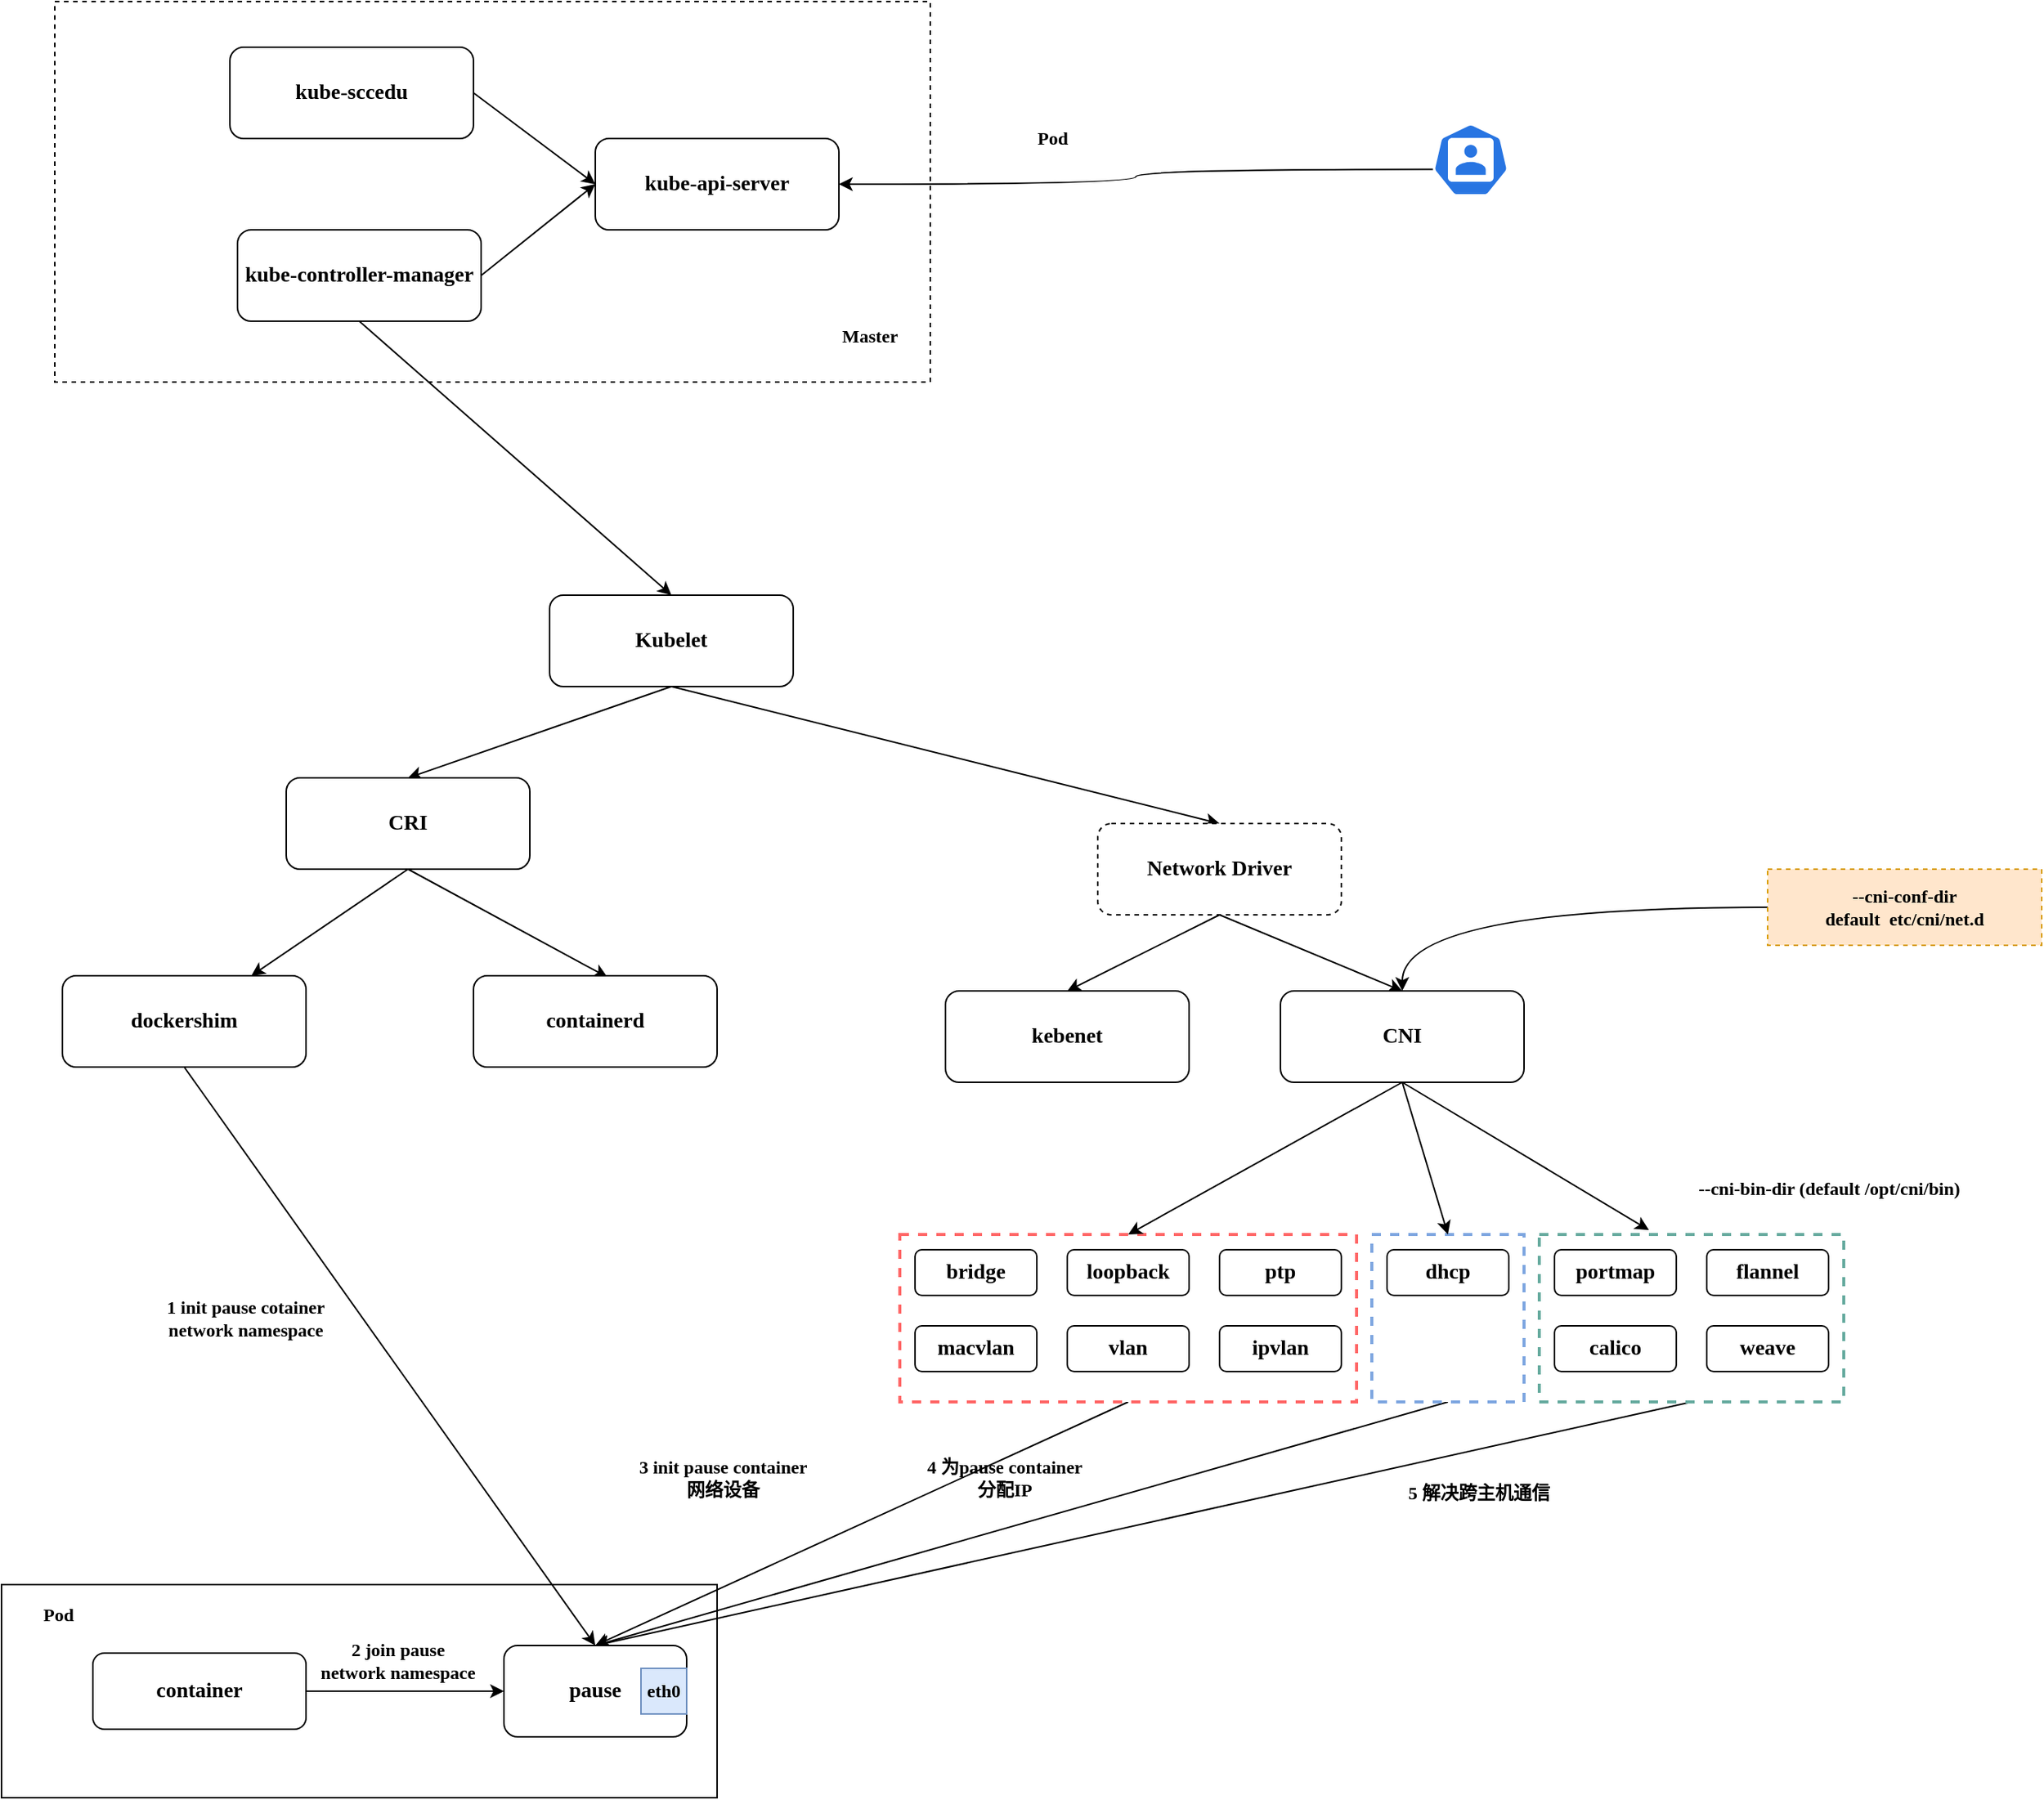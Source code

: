 <mxfile version="13.8.1" type="github">
  <diagram id="p1-o60XN3pzjEzgT1OOZ" name="第 1 页">
    <mxGraphModel dx="2875" dy="1949" grid="1" gridSize="10" guides="1" tooltips="1" connect="1" arrows="1" fold="1" page="1" pageScale="1" pageWidth="827" pageHeight="1169" math="0" shadow="0">
      <root>
        <mxCell id="0" />
        <mxCell id="1" parent="0" />
        <mxCell id="lgo9fEez4VAcPB54e2uQ-43" value="" style="rounded=0;whiteSpace=wrap;html=1;dashed=1;strokeWidth=1;" vertex="1" parent="1">
          <mxGeometry x="-45" y="-90" width="575" height="250" as="geometry" />
        </mxCell>
        <mxCell id="T4DYZ1FT2uXp3QGceV7x-27" value="" style="rounded=0;whiteSpace=wrap;html=1;" parent="1" vertex="1">
          <mxGeometry x="-80" y="950" width="470" height="140" as="geometry" />
        </mxCell>
        <mxCell id="lgo9fEez4VAcPB54e2uQ-24" style="edgeStyle=none;rounded=0;orthogonalLoop=1;jettySize=auto;html=1;exitX=0.5;exitY=1;exitDx=0;exitDy=0;entryX=0.5;entryY=0;entryDx=0;entryDy=0;" edge="1" parent="1" source="lgo9fEez4VAcPB54e2uQ-17" target="T4DYZ1FT2uXp3QGceV7x-24">
          <mxGeometry relative="1" as="geometry">
            <mxPoint x="820" y="850" as="sourcePoint" />
          </mxGeometry>
        </mxCell>
        <mxCell id="lgo9fEez4VAcPB54e2uQ-31" style="edgeStyle=none;rounded=0;orthogonalLoop=1;jettySize=auto;html=1;exitX=0.5;exitY=1;exitDx=0;exitDy=0;entryX=0.5;entryY=0;entryDx=0;entryDy=0;" edge="1" parent="1" source="lgo9fEez4VAcPB54e2uQ-19" target="T4DYZ1FT2uXp3QGceV7x-24">
          <mxGeometry relative="1" as="geometry" />
        </mxCell>
        <mxCell id="lgo9fEez4VAcPB54e2uQ-19" value="" style="rounded=0;whiteSpace=wrap;html=1;dashed=1;strokeColor=#67AB9F;strokeWidth=2;" vertex="1" parent="1">
          <mxGeometry x="930" y="720" width="200" height="110" as="geometry" />
        </mxCell>
        <mxCell id="lgo9fEez4VAcPB54e2uQ-30" style="edgeStyle=none;rounded=0;orthogonalLoop=1;jettySize=auto;html=1;exitX=0.5;exitY=1;exitDx=0;exitDy=0;entryX=0.5;entryY=0;entryDx=0;entryDy=0;" edge="1" parent="1" source="lgo9fEez4VAcPB54e2uQ-18" target="T4DYZ1FT2uXp3QGceV7x-24">
          <mxGeometry relative="1" as="geometry" />
        </mxCell>
        <mxCell id="lgo9fEez4VAcPB54e2uQ-18" value="" style="rounded=0;whiteSpace=wrap;html=1;dashed=1;strokeColor=#7EA6E0;strokeWidth=2;" vertex="1" parent="1">
          <mxGeometry x="820" y="720" width="100" height="110" as="geometry" />
        </mxCell>
        <mxCell id="lgo9fEez4VAcPB54e2uQ-17" value="" style="rounded=0;whiteSpace=wrap;html=1;dashed=1;strokeColor=#FF6666;strokeWidth=2;" vertex="1" parent="1">
          <mxGeometry x="510" y="720" width="300" height="110" as="geometry" />
        </mxCell>
        <mxCell id="T4DYZ1FT2uXp3QGceV7x-1" value="&lt;font face=&quot;Comic Sans MS&quot; style=&quot;font-size: 14px&quot;&gt;&lt;b&gt;kube-api-server&lt;/b&gt;&lt;/font&gt;" style="rounded=1;whiteSpace=wrap;html=1;" parent="1" vertex="1">
          <mxGeometry x="310" width="160" height="60" as="geometry" />
        </mxCell>
        <mxCell id="T4DYZ1FT2uXp3QGceV7x-3" value="&lt;font face=&quot;Comic Sans MS&quot;&gt;&lt;b&gt;Master&lt;/b&gt;&lt;/font&gt;" style="text;html=1;resizable=0;autosize=1;align=center;verticalAlign=middle;points=[];fillColor=none;strokeColor=none;rounded=0;" parent="1" vertex="1">
          <mxGeometry x="460" y="120" width="60" height="20" as="geometry" />
        </mxCell>
        <mxCell id="lgo9fEez4VAcPB54e2uQ-42" style="edgeStyle=orthogonalEdgeStyle;curved=1;rounded=0;orthogonalLoop=1;jettySize=auto;html=1;exitX=0.005;exitY=0.63;exitDx=0;exitDy=0;exitPerimeter=0;" edge="1" parent="1" source="T4DYZ1FT2uXp3QGceV7x-5" target="T4DYZ1FT2uXp3QGceV7x-1">
          <mxGeometry relative="1" as="geometry" />
        </mxCell>
        <mxCell id="T4DYZ1FT2uXp3QGceV7x-5" value="" style="html=1;dashed=0;whitespace=wrap;fillColor=#2875E2;strokeColor=#ffffff;points=[[0.005,0.63,0],[0.1,0.2,0],[0.9,0.2,0],[0.5,0,0],[0.995,0.63,0],[0.72,0.99,0],[0.5,1,0],[0.28,0.99,0]];shape=mxgraph.kubernetes.icon;prIcon=user;rounded=1;" parent="1" vertex="1">
          <mxGeometry x="860" y="-10" width="50" height="48" as="geometry" />
        </mxCell>
        <mxCell id="T4DYZ1FT2uXp3QGceV7x-7" value="&lt;font face=&quot;Comic Sans MS&quot;&gt;&lt;b&gt;Pod&lt;/b&gt;&lt;/font&gt;" style="text;html=1;resizable=0;autosize=1;align=center;verticalAlign=middle;points=[];fillColor=none;strokeColor=none;rounded=0;" parent="1" vertex="1">
          <mxGeometry x="590" y="-10" width="40" height="20" as="geometry" />
        </mxCell>
        <mxCell id="T4DYZ1FT2uXp3QGceV7x-19" style="edgeStyle=none;rounded=0;orthogonalLoop=1;jettySize=auto;html=1;exitX=0.5;exitY=1;exitDx=0;exitDy=0;entryX=0.5;entryY=0;entryDx=0;entryDy=0;" parent="1" source="T4DYZ1FT2uXp3QGceV7x-9" target="T4DYZ1FT2uXp3QGceV7x-10" edge="1">
          <mxGeometry relative="1" as="geometry" />
        </mxCell>
        <mxCell id="T4DYZ1FT2uXp3QGceV7x-20" style="edgeStyle=none;rounded=0;orthogonalLoop=1;jettySize=auto;html=1;exitX=0.5;exitY=1;exitDx=0;exitDy=0;entryX=0.5;entryY=0;entryDx=0;entryDy=0;" parent="1" source="T4DYZ1FT2uXp3QGceV7x-9" target="T4DYZ1FT2uXp3QGceV7x-11" edge="1">
          <mxGeometry relative="1" as="geometry" />
        </mxCell>
        <mxCell id="T4DYZ1FT2uXp3QGceV7x-9" value="&lt;font face=&quot;Comic Sans MS&quot; style=&quot;font-size: 14px&quot;&gt;&lt;b&gt;Kubelet&lt;/b&gt;&lt;/font&gt;" style="rounded=1;whiteSpace=wrap;html=1;" parent="1" vertex="1">
          <mxGeometry x="280" y="300" width="160" height="60" as="geometry" />
        </mxCell>
        <mxCell id="T4DYZ1FT2uXp3QGceV7x-17" style="rounded=0;orthogonalLoop=1;jettySize=auto;html=1;exitX=0.5;exitY=1;exitDx=0;exitDy=0;" parent="1" source="T4DYZ1FT2uXp3QGceV7x-10" target="T4DYZ1FT2uXp3QGceV7x-14" edge="1">
          <mxGeometry relative="1" as="geometry" />
        </mxCell>
        <mxCell id="T4DYZ1FT2uXp3QGceV7x-18" style="edgeStyle=none;rounded=0;orthogonalLoop=1;jettySize=auto;html=1;exitX=0.5;exitY=1;exitDx=0;exitDy=0;entryX=0.55;entryY=0.017;entryDx=0;entryDy=0;entryPerimeter=0;" parent="1" source="T4DYZ1FT2uXp3QGceV7x-10" target="T4DYZ1FT2uXp3QGceV7x-16" edge="1">
          <mxGeometry relative="1" as="geometry" />
        </mxCell>
        <mxCell id="T4DYZ1FT2uXp3QGceV7x-10" value="&lt;font face=&quot;Comic Sans MS&quot; style=&quot;font-size: 14px&quot;&gt;&lt;b&gt;CRI&lt;/b&gt;&lt;/font&gt;" style="rounded=1;whiteSpace=wrap;html=1;" parent="1" vertex="1">
          <mxGeometry x="107" y="420" width="160" height="60" as="geometry" />
        </mxCell>
        <mxCell id="T4DYZ1FT2uXp3QGceV7x-21" style="edgeStyle=none;rounded=0;orthogonalLoop=1;jettySize=auto;html=1;exitX=0.5;exitY=1;exitDx=0;exitDy=0;entryX=0.5;entryY=0;entryDx=0;entryDy=0;" parent="1" source="T4DYZ1FT2uXp3QGceV7x-11" target="T4DYZ1FT2uXp3QGceV7x-12" edge="1">
          <mxGeometry relative="1" as="geometry" />
        </mxCell>
        <mxCell id="T4DYZ1FT2uXp3QGceV7x-22" style="edgeStyle=none;rounded=0;orthogonalLoop=1;jettySize=auto;html=1;exitX=0.5;exitY=1;exitDx=0;exitDy=0;entryX=0.5;entryY=0;entryDx=0;entryDy=0;" parent="1" source="T4DYZ1FT2uXp3QGceV7x-11" target="T4DYZ1FT2uXp3QGceV7x-13" edge="1">
          <mxGeometry relative="1" as="geometry" />
        </mxCell>
        <mxCell id="T4DYZ1FT2uXp3QGceV7x-11" value="&lt;font face=&quot;Comic Sans MS&quot; style=&quot;font-size: 14px&quot;&gt;&lt;b&gt;Network Driver&lt;/b&gt;&lt;/font&gt;" style="rounded=1;whiteSpace=wrap;html=1;dashed=1;" parent="1" vertex="1">
          <mxGeometry x="640" y="450" width="160" height="60" as="geometry" />
        </mxCell>
        <mxCell id="T4DYZ1FT2uXp3QGceV7x-12" value="&lt;font face=&quot;Comic Sans MS&quot; style=&quot;font-size: 14px&quot;&gt;&lt;b&gt;kebenet&lt;/b&gt;&lt;/font&gt;" style="rounded=1;whiteSpace=wrap;html=1;" parent="1" vertex="1">
          <mxGeometry x="540" y="560" width="160" height="60" as="geometry" />
        </mxCell>
        <mxCell id="lgo9fEez4VAcPB54e2uQ-23" style="edgeStyle=none;rounded=0;orthogonalLoop=1;jettySize=auto;html=1;entryX=0.5;entryY=0;entryDx=0;entryDy=0;exitX=0.5;exitY=1;exitDx=0;exitDy=0;" edge="1" parent="1" source="T4DYZ1FT2uXp3QGceV7x-13" target="lgo9fEez4VAcPB54e2uQ-17">
          <mxGeometry relative="1" as="geometry">
            <mxPoint x="840" y="630" as="sourcePoint" />
            <mxPoint x="820" y="700" as="targetPoint" />
          </mxGeometry>
        </mxCell>
        <mxCell id="lgo9fEez4VAcPB54e2uQ-25" style="edgeStyle=none;rounded=0;orthogonalLoop=1;jettySize=auto;html=1;exitX=0.5;exitY=1;exitDx=0;exitDy=0;entryX=0.5;entryY=0;entryDx=0;entryDy=0;" edge="1" parent="1" source="T4DYZ1FT2uXp3QGceV7x-13" target="lgo9fEez4VAcPB54e2uQ-18">
          <mxGeometry relative="1" as="geometry" />
        </mxCell>
        <mxCell id="lgo9fEez4VAcPB54e2uQ-26" style="edgeStyle=none;rounded=0;orthogonalLoop=1;jettySize=auto;html=1;exitX=0.5;exitY=1;exitDx=0;exitDy=0;entryX=0.36;entryY=-0.027;entryDx=0;entryDy=0;entryPerimeter=0;" edge="1" parent="1" source="T4DYZ1FT2uXp3QGceV7x-13" target="lgo9fEez4VAcPB54e2uQ-19">
          <mxGeometry relative="1" as="geometry" />
        </mxCell>
        <mxCell id="T4DYZ1FT2uXp3QGceV7x-13" value="&lt;font face=&quot;Comic Sans MS&quot; style=&quot;font-size: 14px&quot;&gt;&lt;b&gt;CNI&lt;/b&gt;&lt;/font&gt;" style="rounded=1;whiteSpace=wrap;html=1;" parent="1" vertex="1">
          <mxGeometry x="760" y="560" width="160" height="60" as="geometry" />
        </mxCell>
        <mxCell id="T4DYZ1FT2uXp3QGceV7x-35" style="edgeStyle=none;rounded=0;orthogonalLoop=1;jettySize=auto;html=1;exitX=0.5;exitY=1;exitDx=0;exitDy=0;entryX=0.5;entryY=0;entryDx=0;entryDy=0;" parent="1" source="T4DYZ1FT2uXp3QGceV7x-14" target="T4DYZ1FT2uXp3QGceV7x-24" edge="1">
          <mxGeometry relative="1" as="geometry" />
        </mxCell>
        <mxCell id="T4DYZ1FT2uXp3QGceV7x-14" value="&lt;font face=&quot;Comic Sans MS&quot; style=&quot;font-size: 14px&quot;&gt;&lt;b&gt;dockershim&lt;/b&gt;&lt;/font&gt;" style="rounded=1;whiteSpace=wrap;html=1;" parent="1" vertex="1">
          <mxGeometry x="-40" y="550" width="160" height="60" as="geometry" />
        </mxCell>
        <mxCell id="T4DYZ1FT2uXp3QGceV7x-16" value="&lt;font face=&quot;Comic Sans MS&quot; style=&quot;font-size: 14px&quot;&gt;&lt;b&gt;containerd&lt;/b&gt;&lt;/font&gt;" style="rounded=1;whiteSpace=wrap;html=1;" parent="1" vertex="1">
          <mxGeometry x="230" y="550" width="160" height="60" as="geometry" />
        </mxCell>
        <mxCell id="T4DYZ1FT2uXp3QGceV7x-24" value="&lt;font face=&quot;Comic Sans MS&quot; style=&quot;font-size: 14px&quot;&gt;&lt;b&gt;pause&lt;/b&gt;&lt;/font&gt;" style="rounded=1;whiteSpace=wrap;html=1;" parent="1" vertex="1">
          <mxGeometry x="250" y="990" width="120" height="60" as="geometry" />
        </mxCell>
        <mxCell id="T4DYZ1FT2uXp3QGceV7x-29" style="edgeStyle=none;rounded=0;orthogonalLoop=1;jettySize=auto;html=1;exitX=1;exitY=0.5;exitDx=0;exitDy=0;entryX=0;entryY=0.5;entryDx=0;entryDy=0;" parent="1" source="T4DYZ1FT2uXp3QGceV7x-25" target="T4DYZ1FT2uXp3QGceV7x-24" edge="1">
          <mxGeometry relative="1" as="geometry" />
        </mxCell>
        <mxCell id="T4DYZ1FT2uXp3QGceV7x-25" value="&lt;font face=&quot;Comic Sans MS&quot; style=&quot;font-size: 14px&quot;&gt;&lt;b&gt;container&lt;/b&gt;&lt;/font&gt;" style="rounded=1;whiteSpace=wrap;html=1;" parent="1" vertex="1">
          <mxGeometry x="-20" y="995" width="140" height="50" as="geometry" />
        </mxCell>
        <mxCell id="T4DYZ1FT2uXp3QGceV7x-31" value="&lt;font face=&quot;Comic Sans MS&quot;&gt;&lt;b&gt;eth0&lt;/b&gt;&lt;/font&gt;" style="rounded=0;whiteSpace=wrap;html=1;fillColor=#dae8fc;strokeColor=#6c8ebf;" parent="1" vertex="1">
          <mxGeometry x="340" y="1005" width="30" height="30" as="geometry" />
        </mxCell>
        <mxCell id="T4DYZ1FT2uXp3QGceV7x-33" style="edgeStyle=none;rounded=0;orthogonalLoop=1;jettySize=auto;html=1;exitX=1;exitY=0;exitDx=0;exitDy=0;" parent="1" source="T4DYZ1FT2uXp3QGceV7x-27" target="T4DYZ1FT2uXp3QGceV7x-27" edge="1">
          <mxGeometry relative="1" as="geometry" />
        </mxCell>
        <mxCell id="T4DYZ1FT2uXp3QGceV7x-36" value="&lt;font face=&quot;Comic Sans MS&quot;&gt;&lt;b&gt;Pod&lt;/b&gt;&lt;/font&gt;" style="text;html=1;resizable=0;autosize=1;align=center;verticalAlign=middle;points=[];fillColor=none;strokeColor=none;rounded=0;" parent="1" vertex="1">
          <mxGeometry x="-63" y="960" width="40" height="20" as="geometry" />
        </mxCell>
        <mxCell id="T4DYZ1FT2uXp3QGceV7x-37" value="&lt;font face=&quot;Comic Sans MS&quot;&gt;&lt;b&gt;2 join pause&lt;br&gt;network namespace&lt;/b&gt;&lt;/font&gt;" style="text;html=1;resizable=0;autosize=1;align=center;verticalAlign=middle;points=[];fillColor=none;strokeColor=none;rounded=0;" parent="1" vertex="1">
          <mxGeometry x="115" y="980" width="130" height="40" as="geometry" />
        </mxCell>
        <mxCell id="lgo9fEez4VAcPB54e2uQ-1" value="&lt;font face=&quot;Comic Sans MS&quot;&gt;&lt;b&gt;1 init pause cotainer&lt;br&gt;network namespace&lt;/b&gt;&lt;/font&gt;" style="text;html=1;resizable=0;autosize=1;align=center;verticalAlign=middle;points=[];fillColor=none;strokeColor=none;rounded=0;" vertex="1" parent="1">
          <mxGeometry x="10" y="755" width="140" height="40" as="geometry" />
        </mxCell>
        <mxCell id="lgo9fEez4VAcPB54e2uQ-2" value="&lt;font face=&quot;Comic Sans MS&quot; style=&quot;font-size: 14px&quot;&gt;&lt;b&gt;bridge&lt;/b&gt;&lt;/font&gt;" style="rounded=1;whiteSpace=wrap;html=1;" vertex="1" parent="1">
          <mxGeometry x="520" y="730" width="80" height="30" as="geometry" />
        </mxCell>
        <mxCell id="lgo9fEez4VAcPB54e2uQ-3" value="&lt;font face=&quot;Comic Sans MS&quot;&gt;&lt;span style=&quot;font-size: 14px&quot;&gt;&lt;b&gt;macvlan&lt;/b&gt;&lt;/span&gt;&lt;/font&gt;" style="rounded=1;whiteSpace=wrap;html=1;" vertex="1" parent="1">
          <mxGeometry x="520" y="780" width="80" height="30" as="geometry" />
        </mxCell>
        <mxCell id="lgo9fEez4VAcPB54e2uQ-4" value="&lt;font face=&quot;Comic Sans MS&quot;&gt;&lt;span style=&quot;font-size: 14px&quot;&gt;&lt;b&gt;loopback&lt;/b&gt;&lt;/span&gt;&lt;/font&gt;" style="rounded=1;whiteSpace=wrap;html=1;" vertex="1" parent="1">
          <mxGeometry x="620" y="730" width="80" height="30" as="geometry" />
        </mxCell>
        <mxCell id="lgo9fEez4VAcPB54e2uQ-5" value="&lt;font face=&quot;Comic Sans MS&quot;&gt;&lt;span style=&quot;font-size: 14px&quot;&gt;&lt;b&gt;ptp&lt;/b&gt;&lt;/span&gt;&lt;/font&gt;" style="rounded=1;whiteSpace=wrap;html=1;" vertex="1" parent="1">
          <mxGeometry x="720" y="730" width="80" height="30" as="geometry" />
        </mxCell>
        <mxCell id="lgo9fEez4VAcPB54e2uQ-7" value="&lt;font face=&quot;Comic Sans MS&quot;&gt;&lt;span style=&quot;font-size: 14px&quot;&gt;&lt;b&gt;portmap&lt;/b&gt;&lt;/span&gt;&lt;/font&gt;" style="rounded=1;whiteSpace=wrap;html=1;" vertex="1" parent="1">
          <mxGeometry x="940" y="730" width="80" height="30" as="geometry" />
        </mxCell>
        <mxCell id="lgo9fEez4VAcPB54e2uQ-8" value="&lt;font face=&quot;Comic Sans MS&quot;&gt;&lt;span style=&quot;font-size: 14px&quot;&gt;&lt;b&gt;vlan&lt;/b&gt;&lt;/span&gt;&lt;/font&gt;" style="rounded=1;whiteSpace=wrap;html=1;" vertex="1" parent="1">
          <mxGeometry x="620" y="780" width="80" height="30" as="geometry" />
        </mxCell>
        <mxCell id="lgo9fEez4VAcPB54e2uQ-9" value="&lt;font face=&quot;Comic Sans MS&quot;&gt;&lt;span style=&quot;font-size: 14px&quot;&gt;&lt;b&gt;ipvlan&lt;/b&gt;&lt;/span&gt;&lt;/font&gt;" style="rounded=1;whiteSpace=wrap;html=1;" vertex="1" parent="1">
          <mxGeometry x="720" y="780" width="80" height="30" as="geometry" />
        </mxCell>
        <mxCell id="lgo9fEez4VAcPB54e2uQ-11" value="&lt;font face=&quot;Comic Sans MS&quot;&gt;&lt;span style=&quot;font-size: 14px&quot;&gt;&lt;b&gt;dhcp&lt;/b&gt;&lt;/span&gt;&lt;/font&gt;" style="rounded=1;whiteSpace=wrap;html=1;" vertex="1" parent="1">
          <mxGeometry x="830" y="730" width="80" height="30" as="geometry" />
        </mxCell>
        <mxCell id="lgo9fEez4VAcPB54e2uQ-12" value="&lt;font face=&quot;Comic Sans MS&quot;&gt;&lt;span style=&quot;font-size: 14px&quot;&gt;&lt;b&gt;flannel&lt;/b&gt;&lt;/span&gt;&lt;/font&gt;" style="rounded=1;whiteSpace=wrap;html=1;" vertex="1" parent="1">
          <mxGeometry x="1040" y="730" width="80" height="30" as="geometry" />
        </mxCell>
        <mxCell id="lgo9fEez4VAcPB54e2uQ-13" value="&lt;font face=&quot;Comic Sans MS&quot;&gt;&lt;span style=&quot;font-size: 14px&quot;&gt;&lt;b&gt;calico&lt;/b&gt;&lt;/span&gt;&lt;/font&gt;" style="rounded=1;whiteSpace=wrap;html=1;" vertex="1" parent="1">
          <mxGeometry x="940" y="780" width="80" height="30" as="geometry" />
        </mxCell>
        <mxCell id="lgo9fEez4VAcPB54e2uQ-15" value="&lt;font face=&quot;Comic Sans MS&quot;&gt;&lt;span style=&quot;font-size: 14px&quot;&gt;&lt;b&gt;weave&lt;/b&gt;&lt;/span&gt;&lt;/font&gt;" style="rounded=1;whiteSpace=wrap;html=1;" vertex="1" parent="1">
          <mxGeometry x="1040" y="780" width="80" height="30" as="geometry" />
        </mxCell>
        <mxCell id="lgo9fEez4VAcPB54e2uQ-33" value="&lt;font face=&quot;Comic Sans MS&quot;&gt;&lt;b&gt;3 init pause container&amp;nbsp;&lt;br&gt;网络设备&amp;nbsp;&lt;/b&gt;&lt;/font&gt;" style="text;html=1;resizable=0;autosize=1;align=center;verticalAlign=middle;points=[];fillColor=none;strokeColor=none;rounded=0;" vertex="1" parent="1">
          <mxGeometry x="320" y="860" width="150" height="40" as="geometry" />
        </mxCell>
        <mxCell id="lgo9fEez4VAcPB54e2uQ-34" value="&lt;font face=&quot;Comic Sans MS&quot;&gt;&lt;b&gt;4 为pause container&amp;nbsp;&lt;br&gt;分配IP&amp;nbsp;&lt;/b&gt;&lt;/font&gt;" style="text;html=1;resizable=0;autosize=1;align=center;verticalAlign=middle;points=[];fillColor=none;strokeColor=none;rounded=0;" vertex="1" parent="1">
          <mxGeometry x="510" y="860" width="140" height="40" as="geometry" />
        </mxCell>
        <mxCell id="lgo9fEez4VAcPB54e2uQ-36" value="&lt;font face=&quot;Comic Sans MS&quot;&gt;&lt;b&gt;5 解决跨主机通信&lt;/b&gt;&lt;/font&gt;" style="text;html=1;resizable=0;autosize=1;align=center;verticalAlign=middle;points=[];fillColor=none;strokeColor=none;rounded=0;" vertex="1" parent="1">
          <mxGeometry x="835" y="880" width="110" height="20" as="geometry" />
        </mxCell>
        <mxCell id="lgo9fEez4VAcPB54e2uQ-40" style="edgeStyle=none;rounded=0;orthogonalLoop=1;jettySize=auto;html=1;exitX=1;exitY=0.5;exitDx=0;exitDy=0;" edge="1" parent="1" source="lgo9fEez4VAcPB54e2uQ-37">
          <mxGeometry relative="1" as="geometry">
            <mxPoint x="310" y="30" as="targetPoint" />
          </mxGeometry>
        </mxCell>
        <mxCell id="lgo9fEez4VAcPB54e2uQ-41" style="edgeStyle=none;rounded=0;orthogonalLoop=1;jettySize=auto;html=1;exitX=0.5;exitY=1;exitDx=0;exitDy=0;entryX=0.5;entryY=0;entryDx=0;entryDy=0;" edge="1" parent="1" source="lgo9fEez4VAcPB54e2uQ-37" target="T4DYZ1FT2uXp3QGceV7x-9">
          <mxGeometry relative="1" as="geometry" />
        </mxCell>
        <mxCell id="lgo9fEez4VAcPB54e2uQ-37" value="&lt;font face=&quot;Comic Sans MS&quot; style=&quot;font-size: 14px&quot;&gt;&lt;b&gt;kube-controller-manager&lt;/b&gt;&lt;/font&gt;" style="rounded=1;whiteSpace=wrap;html=1;" vertex="1" parent="1">
          <mxGeometry x="75" y="60" width="160" height="60" as="geometry" />
        </mxCell>
        <mxCell id="lgo9fEez4VAcPB54e2uQ-39" style="edgeStyle=none;rounded=0;orthogonalLoop=1;jettySize=auto;html=1;exitX=1;exitY=0.5;exitDx=0;exitDy=0;entryX=0;entryY=0.5;entryDx=0;entryDy=0;" edge="1" parent="1" source="lgo9fEez4VAcPB54e2uQ-38" target="T4DYZ1FT2uXp3QGceV7x-1">
          <mxGeometry relative="1" as="geometry" />
        </mxCell>
        <mxCell id="lgo9fEez4VAcPB54e2uQ-38" value="&lt;font face=&quot;Comic Sans MS&quot; style=&quot;font-size: 14px&quot;&gt;&lt;b&gt;kube-sccedu&lt;/b&gt;&lt;/font&gt;" style="rounded=1;whiteSpace=wrap;html=1;" vertex="1" parent="1">
          <mxGeometry x="70" y="-60" width="160" height="60" as="geometry" />
        </mxCell>
        <mxCell id="lgo9fEez4VAcPB54e2uQ-46" value="&lt;font face=&quot;Comic Sans MS&quot;&gt;&lt;b&gt;--cni-bin-dir (default /opt/cni/bin)&lt;/b&gt;&lt;/font&gt;" style="text;html=1;resizable=0;autosize=1;align=center;verticalAlign=middle;points=[];fillColor=none;strokeColor=none;rounded=0;dashed=1;" vertex="1" parent="1">
          <mxGeometry x="1010" y="680" width="220" height="20" as="geometry" />
        </mxCell>
        <mxCell id="lgo9fEez4VAcPB54e2uQ-48" style="edgeStyle=orthogonalEdgeStyle;curved=1;rounded=0;orthogonalLoop=1;jettySize=auto;html=1;" edge="1" parent="1" source="lgo9fEez4VAcPB54e2uQ-47" target="T4DYZ1FT2uXp3QGceV7x-13">
          <mxGeometry relative="1" as="geometry" />
        </mxCell>
        <mxCell id="lgo9fEez4VAcPB54e2uQ-47" value="&lt;font face=&quot;Comic Sans MS&quot;&gt;&lt;b&gt;--cni-conf-dir &lt;br&gt;default&amp;nbsp; etc/cni/net.d&lt;/b&gt;&lt;/font&gt;" style="rounded=0;whiteSpace=wrap;html=1;dashed=1;strokeColor=#d79b00;strokeWidth=1;fillColor=#ffe6cc;" vertex="1" parent="1">
          <mxGeometry x="1080" y="480" width="180" height="50" as="geometry" />
        </mxCell>
      </root>
    </mxGraphModel>
  </diagram>
</mxfile>
